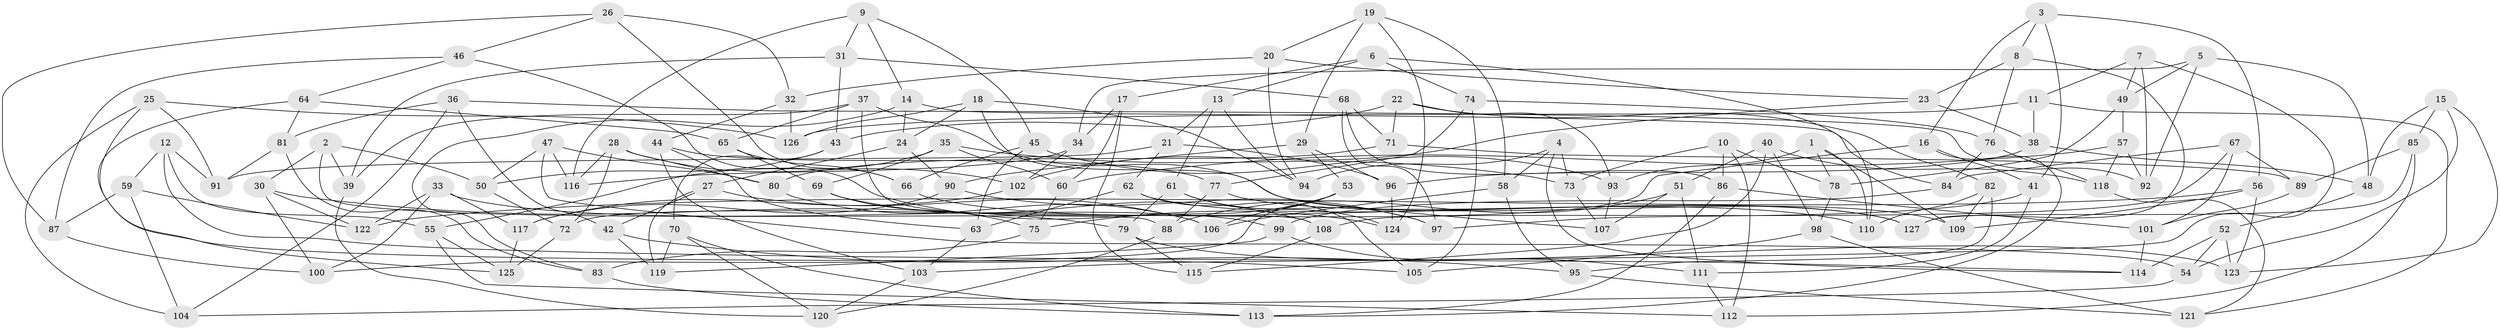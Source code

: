 // coarse degree distribution, {6: 0.5454545454545454, 4: 0.35064935064935066, 5: 0.1038961038961039}
// Generated by graph-tools (version 1.1) at 2025/42/03/06/25 10:42:25]
// undirected, 127 vertices, 254 edges
graph export_dot {
graph [start="1"]
  node [color=gray90,style=filled];
  1;
  2;
  3;
  4;
  5;
  6;
  7;
  8;
  9;
  10;
  11;
  12;
  13;
  14;
  15;
  16;
  17;
  18;
  19;
  20;
  21;
  22;
  23;
  24;
  25;
  26;
  27;
  28;
  29;
  30;
  31;
  32;
  33;
  34;
  35;
  36;
  37;
  38;
  39;
  40;
  41;
  42;
  43;
  44;
  45;
  46;
  47;
  48;
  49;
  50;
  51;
  52;
  53;
  54;
  55;
  56;
  57;
  58;
  59;
  60;
  61;
  62;
  63;
  64;
  65;
  66;
  67;
  68;
  69;
  70;
  71;
  72;
  73;
  74;
  75;
  76;
  77;
  78;
  79;
  80;
  81;
  82;
  83;
  84;
  85;
  86;
  87;
  88;
  89;
  90;
  91;
  92;
  93;
  94;
  95;
  96;
  97;
  98;
  99;
  100;
  101;
  102;
  103;
  104;
  105;
  106;
  107;
  108;
  109;
  110;
  111;
  112;
  113;
  114;
  115;
  116;
  117;
  118;
  119;
  120;
  121;
  122;
  123;
  124;
  125;
  126;
  127;
  1 -- 93;
  1 -- 78;
  1 -- 109;
  1 -- 110;
  2 -- 39;
  2 -- 88;
  2 -- 30;
  2 -- 50;
  3 -- 8;
  3 -- 56;
  3 -- 16;
  3 -- 41;
  4 -- 114;
  4 -- 73;
  4 -- 94;
  4 -- 58;
  5 -- 48;
  5 -- 34;
  5 -- 92;
  5 -- 49;
  6 -- 74;
  6 -- 13;
  6 -- 17;
  6 -- 110;
  7 -- 103;
  7 -- 49;
  7 -- 92;
  7 -- 11;
  8 -- 76;
  8 -- 127;
  8 -- 23;
  9 -- 116;
  9 -- 14;
  9 -- 45;
  9 -- 31;
  10 -- 112;
  10 -- 73;
  10 -- 86;
  10 -- 78;
  11 -- 121;
  11 -- 126;
  11 -- 38;
  12 -- 59;
  12 -- 55;
  12 -- 114;
  12 -- 91;
  13 -- 94;
  13 -- 21;
  13 -- 61;
  14 -- 24;
  14 -- 84;
  14 -- 83;
  15 -- 48;
  15 -- 54;
  15 -- 85;
  15 -- 123;
  16 -- 113;
  16 -- 41;
  16 -- 72;
  17 -- 115;
  17 -- 34;
  17 -- 60;
  18 -- 24;
  18 -- 126;
  18 -- 94;
  18 -- 107;
  19 -- 29;
  19 -- 20;
  19 -- 58;
  19 -- 124;
  20 -- 32;
  20 -- 94;
  20 -- 23;
  21 -- 96;
  21 -- 62;
  21 -- 91;
  22 -- 43;
  22 -- 71;
  22 -- 93;
  22 -- 82;
  23 -- 102;
  23 -- 38;
  24 -- 90;
  24 -- 27;
  25 -- 91;
  25 -- 126;
  25 -- 104;
  25 -- 105;
  26 -- 46;
  26 -- 66;
  26 -- 87;
  26 -- 32;
  27 -- 119;
  27 -- 106;
  27 -- 42;
  28 -- 102;
  28 -- 72;
  28 -- 80;
  28 -- 116;
  29 -- 96;
  29 -- 90;
  29 -- 53;
  30 -- 79;
  30 -- 122;
  30 -- 100;
  31 -- 39;
  31 -- 43;
  31 -- 68;
  32 -- 44;
  32 -- 126;
  33 -- 122;
  33 -- 117;
  33 -- 99;
  33 -- 100;
  34 -- 116;
  34 -- 102;
  35 -- 69;
  35 -- 73;
  35 -- 60;
  35 -- 55;
  36 -- 92;
  36 -- 81;
  36 -- 42;
  36 -- 104;
  37 -- 39;
  37 -- 109;
  37 -- 65;
  37 -- 108;
  38 -- 48;
  38 -- 96;
  39 -- 120;
  40 -- 51;
  40 -- 98;
  40 -- 118;
  40 -- 115;
  41 -- 111;
  41 -- 97;
  42 -- 119;
  42 -- 95;
  43 -- 70;
  43 -- 50;
  44 -- 63;
  44 -- 103;
  44 -- 77;
  45 -- 66;
  45 -- 63;
  45 -- 93;
  46 -- 64;
  46 -- 87;
  46 -- 124;
  47 -- 50;
  47 -- 116;
  47 -- 80;
  47 -- 54;
  48 -- 52;
  49 -- 57;
  49 -- 78;
  50 -- 72;
  51 -- 111;
  51 -- 88;
  51 -- 107;
  52 -- 123;
  52 -- 54;
  52 -- 114;
  53 -- 100;
  53 -- 106;
  53 -- 75;
  54 -- 104;
  55 -- 125;
  55 -- 112;
  56 -- 123;
  56 -- 122;
  56 -- 109;
  57 -- 118;
  57 -- 60;
  57 -- 92;
  58 -- 95;
  58 -- 106;
  59 -- 87;
  59 -- 122;
  59 -- 104;
  60 -- 75;
  61 -- 124;
  61 -- 79;
  61 -- 97;
  62 -- 63;
  62 -- 127;
  62 -- 105;
  63 -- 103;
  64 -- 81;
  64 -- 125;
  64 -- 65;
  65 -- 69;
  65 -- 66;
  66 -- 110;
  67 -- 101;
  67 -- 84;
  67 -- 89;
  67 -- 108;
  68 -- 97;
  68 -- 86;
  68 -- 71;
  69 -- 108;
  69 -- 75;
  70 -- 119;
  70 -- 120;
  70 -- 113;
  71 -- 89;
  71 -- 80;
  72 -- 125;
  73 -- 107;
  74 -- 105;
  74 -- 76;
  74 -- 77;
  75 -- 83;
  76 -- 118;
  76 -- 84;
  77 -- 127;
  77 -- 88;
  78 -- 98;
  79 -- 115;
  79 -- 123;
  80 -- 106;
  81 -- 91;
  81 -- 83;
  82 -- 95;
  82 -- 110;
  82 -- 109;
  83 -- 113;
  84 -- 99;
  85 -- 89;
  85 -- 127;
  85 -- 112;
  86 -- 101;
  86 -- 113;
  87 -- 100;
  88 -- 120;
  89 -- 101;
  90 -- 97;
  90 -- 117;
  93 -- 107;
  95 -- 121;
  96 -- 124;
  98 -- 121;
  98 -- 105;
  99 -- 111;
  99 -- 119;
  101 -- 114;
  102 -- 117;
  103 -- 120;
  108 -- 115;
  111 -- 112;
  117 -- 125;
  118 -- 121;
}
